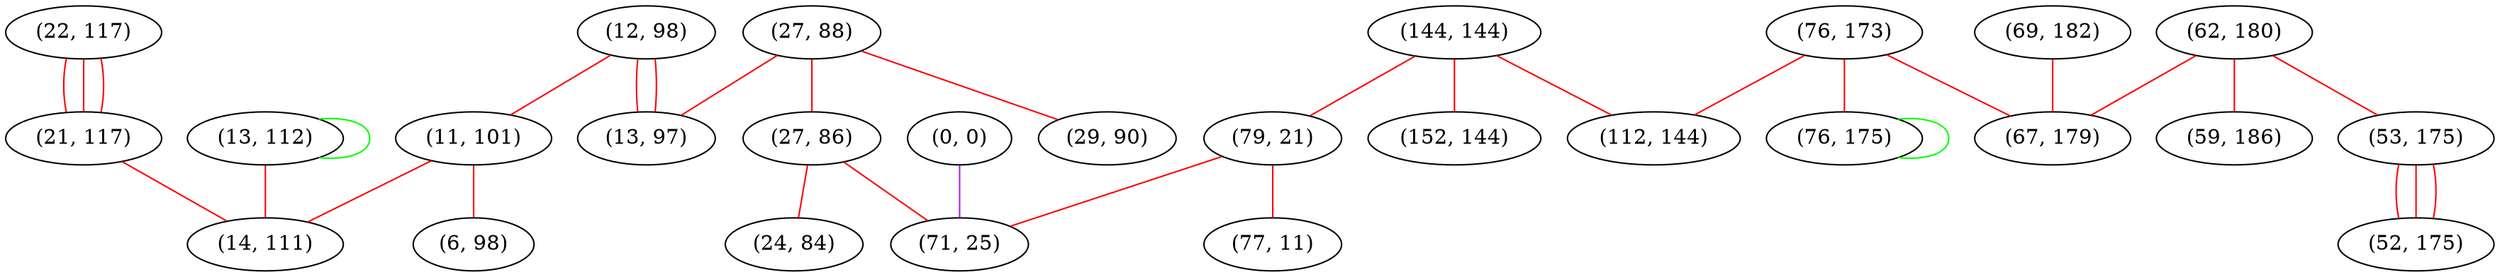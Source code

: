graph "" {
"(12, 98)";
"(144, 144)";
"(11, 101)";
"(27, 88)";
"(62, 180)";
"(59, 186)";
"(13, 112)";
"(27, 86)";
"(24, 84)";
"(79, 21)";
"(76, 173)";
"(6, 98)";
"(22, 117)";
"(13, 97)";
"(76, 175)";
"(0, 0)";
"(71, 25)";
"(53, 175)";
"(69, 182)";
"(112, 144)";
"(21, 117)";
"(152, 144)";
"(14, 111)";
"(67, 179)";
"(52, 175)";
"(29, 90)";
"(77, 11)";
"(12, 98)" -- "(13, 97)"  [color=red, key=0, weight=1];
"(12, 98)" -- "(13, 97)"  [color=red, key=1, weight=1];
"(12, 98)" -- "(11, 101)"  [color=red, key=0, weight=1];
"(144, 144)" -- "(152, 144)"  [color=red, key=0, weight=1];
"(144, 144)" -- "(79, 21)"  [color=red, key=0, weight=1];
"(144, 144)" -- "(112, 144)"  [color=red, key=0, weight=1];
"(11, 101)" -- "(6, 98)"  [color=red, key=0, weight=1];
"(11, 101)" -- "(14, 111)"  [color=red, key=0, weight=1];
"(27, 88)" -- "(13, 97)"  [color=red, key=0, weight=1];
"(27, 88)" -- "(29, 90)"  [color=red, key=0, weight=1];
"(27, 88)" -- "(27, 86)"  [color=red, key=0, weight=1];
"(62, 180)" -- "(59, 186)"  [color=red, key=0, weight=1];
"(62, 180)" -- "(53, 175)"  [color=red, key=0, weight=1];
"(62, 180)" -- "(67, 179)"  [color=red, key=0, weight=1];
"(13, 112)" -- "(14, 111)"  [color=red, key=0, weight=1];
"(13, 112)" -- "(13, 112)"  [color=green, key=0, weight=2];
"(27, 86)" -- "(24, 84)"  [color=red, key=0, weight=1];
"(27, 86)" -- "(71, 25)"  [color=red, key=0, weight=1];
"(79, 21)" -- "(77, 11)"  [color=red, key=0, weight=1];
"(79, 21)" -- "(71, 25)"  [color=red, key=0, weight=1];
"(76, 173)" -- "(76, 175)"  [color=red, key=0, weight=1];
"(76, 173)" -- "(112, 144)"  [color=red, key=0, weight=1];
"(76, 173)" -- "(67, 179)"  [color=red, key=0, weight=1];
"(22, 117)" -- "(21, 117)"  [color=red, key=0, weight=1];
"(22, 117)" -- "(21, 117)"  [color=red, key=1, weight=1];
"(22, 117)" -- "(21, 117)"  [color=red, key=2, weight=1];
"(76, 175)" -- "(76, 175)"  [color=green, key=0, weight=2];
"(0, 0)" -- "(71, 25)"  [color=purple, key=0, weight=4];
"(53, 175)" -- "(52, 175)"  [color=red, key=0, weight=1];
"(53, 175)" -- "(52, 175)"  [color=red, key=1, weight=1];
"(53, 175)" -- "(52, 175)"  [color=red, key=2, weight=1];
"(69, 182)" -- "(67, 179)"  [color=red, key=0, weight=1];
"(21, 117)" -- "(14, 111)"  [color=red, key=0, weight=1];
}
